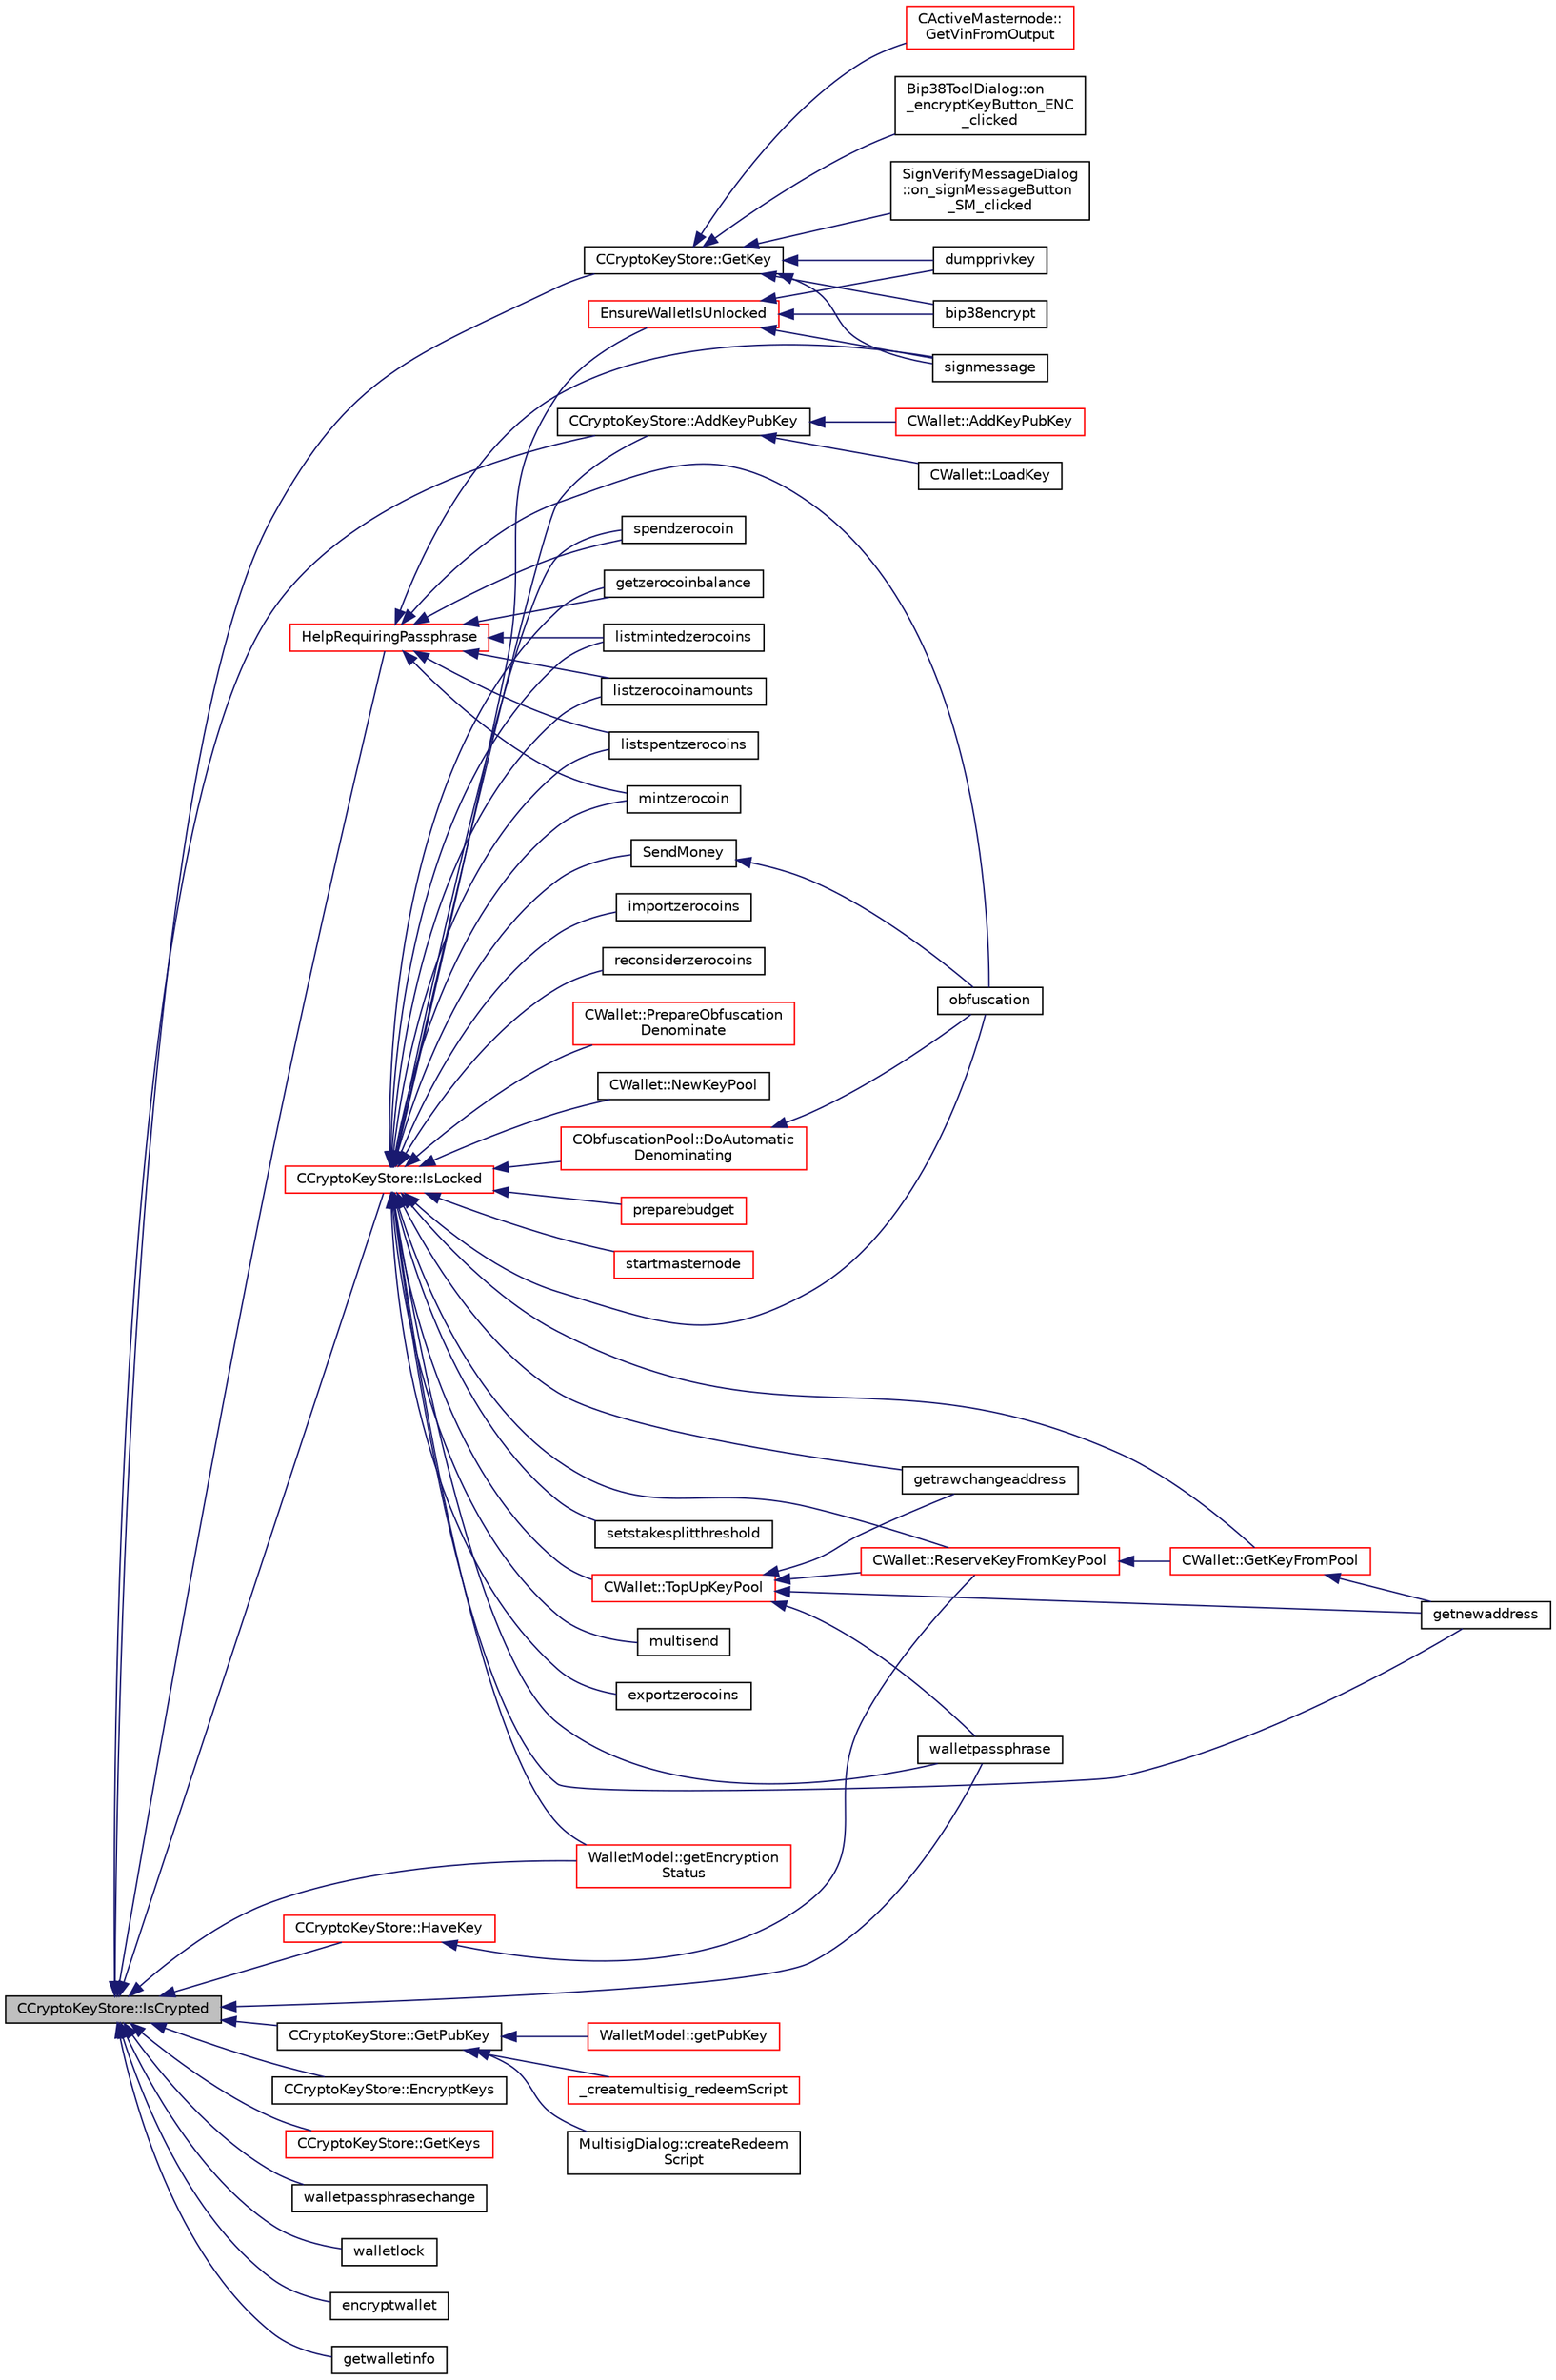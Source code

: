 digraph "CCryptoKeyStore::IsCrypted"
{
  edge [fontname="Helvetica",fontsize="10",labelfontname="Helvetica",labelfontsize="10"];
  node [fontname="Helvetica",fontsize="10",shape=record];
  rankdir="LR";
  Node201 [label="CCryptoKeyStore::IsCrypted",height=0.2,width=0.4,color="black", fillcolor="grey75", style="filled", fontcolor="black"];
  Node201 -> Node202 [dir="back",color="midnightblue",fontsize="10",style="solid",fontname="Helvetica"];
  Node202 [label="CCryptoKeyStore::AddKeyPubKey",height=0.2,width=0.4,color="black", fillcolor="white", style="filled",URL="$class_c_crypto_key_store.html#a340109b8673267676a34664a76ed3274",tooltip="Add a key to the store. "];
  Node202 -> Node203 [dir="back",color="midnightblue",fontsize="10",style="solid",fontname="Helvetica"];
  Node203 [label="CWallet::AddKeyPubKey",height=0.2,width=0.4,color="red", fillcolor="white", style="filled",URL="$group__map_wallet.html#ga3240da36cd717146296969227a3e0bd5",tooltip="Adds a key to the store, and saves it to disk. "];
  Node202 -> Node207 [dir="back",color="midnightblue",fontsize="10",style="solid",fontname="Helvetica"];
  Node207 [label="CWallet::LoadKey",height=0.2,width=0.4,color="black", fillcolor="white", style="filled",URL="$class_c_wallet.html#a439bab81d7989f91a4f0909960516eea",tooltip="Adds a key to the store, without saving it to disk (used by LoadWallet) "];
  Node201 -> Node208 [dir="back",color="midnightblue",fontsize="10",style="solid",fontname="Helvetica"];
  Node208 [label="CCryptoKeyStore::GetKey",height=0.2,width=0.4,color="black", fillcolor="white", style="filled",URL="$class_c_crypto_key_store.html#af46ec271fffb65a113702ba40a3738c8"];
  Node208 -> Node209 [dir="back",color="midnightblue",fontsize="10",style="solid",fontname="Helvetica"];
  Node209 [label="CActiveMasternode::\lGetVinFromOutput",height=0.2,width=0.4,color="red", fillcolor="white", style="filled",URL="$class_c_active_masternode.html#abc2ae1e24001f80ace4bbea2b6453944"];
  Node208 -> Node215 [dir="back",color="midnightblue",fontsize="10",style="solid",fontname="Helvetica"];
  Node215 [label="Bip38ToolDialog::on\l_encryptKeyButton_ENC\l_clicked",height=0.2,width=0.4,color="black", fillcolor="white", style="filled",URL="$class_bip38_tool_dialog.html#a31cdc41e507628f2cd413e9df57c5770"];
  Node208 -> Node216 [dir="back",color="midnightblue",fontsize="10",style="solid",fontname="Helvetica"];
  Node216 [label="SignVerifyMessageDialog\l::on_signMessageButton\l_SM_clicked",height=0.2,width=0.4,color="black", fillcolor="white", style="filled",URL="$class_sign_verify_message_dialog.html#a2ef91b4ace68d63ab1c1d3cc6c13b5f9"];
  Node208 -> Node217 [dir="back",color="midnightblue",fontsize="10",style="solid",fontname="Helvetica"];
  Node217 [label="dumpprivkey",height=0.2,width=0.4,color="black", fillcolor="white", style="filled",URL="$rpcdump_8cpp.html#a4010fb238298e15c540d3e5ecd60f858"];
  Node208 -> Node218 [dir="back",color="midnightblue",fontsize="10",style="solid",fontname="Helvetica"];
  Node218 [label="bip38encrypt",height=0.2,width=0.4,color="black", fillcolor="white", style="filled",URL="$rpcdump_8cpp.html#a303f255a7509999ce1e535d5e7bb220d"];
  Node208 -> Node219 [dir="back",color="midnightblue",fontsize="10",style="solid",fontname="Helvetica"];
  Node219 [label="signmessage",height=0.2,width=0.4,color="black", fillcolor="white", style="filled",URL="$rpcwallet_8cpp.html#a315b42a2c859c4b50a54c1b05984928c"];
  Node201 -> Node220 [dir="back",color="midnightblue",fontsize="10",style="solid",fontname="Helvetica"];
  Node220 [label="CCryptoKeyStore::GetPubKey",height=0.2,width=0.4,color="black", fillcolor="white", style="filled",URL="$class_c_crypto_key_store.html#a20b474adfe6900bb36cd4fd6f9c31380"];
  Node220 -> Node221 [dir="back",color="midnightblue",fontsize="10",style="solid",fontname="Helvetica"];
  Node221 [label="MultisigDialog::createRedeem\lScript",height=0.2,width=0.4,color="black", fillcolor="white", style="filled",URL="$class_multisig_dialog.html#a855bc7e7c77ab68f0cb5f9f62f4abf90"];
  Node220 -> Node222 [dir="back",color="midnightblue",fontsize="10",style="solid",fontname="Helvetica"];
  Node222 [label="WalletModel::getPubKey",height=0.2,width=0.4,color="red", fillcolor="white", style="filled",URL="$class_wallet_model.html#abe0b4462654768f301d1f758f7907ca2"];
  Node220 -> Node262 [dir="back",color="midnightblue",fontsize="10",style="solid",fontname="Helvetica"];
  Node262 [label="_createmultisig_redeemScript",height=0.2,width=0.4,color="red", fillcolor="white", style="filled",URL="$rpcwallet_8cpp.html#aa9b91e060b2d18fffb3b57a679441e68",tooltip="Used by addmultisigaddress / createmultisig: "];
  Node201 -> Node265 [dir="back",color="midnightblue",fontsize="10",style="solid",fontname="Helvetica"];
  Node265 [label="CCryptoKeyStore::EncryptKeys",height=0.2,width=0.4,color="black", fillcolor="white", style="filled",URL="$class_c_crypto_key_store.html#a8c0f6b63fb04193df16243c4459b7c61",tooltip="will encrypt previously unencrypted keys "];
  Node201 -> Node266 [dir="back",color="midnightblue",fontsize="10",style="solid",fontname="Helvetica"];
  Node266 [label="CCryptoKeyStore::IsLocked",height=0.2,width=0.4,color="red", fillcolor="white", style="filled",URL="$class_c_crypto_key_store.html#a52919fa284a3aa10f1b4bd6018b6dbee"];
  Node266 -> Node202 [dir="back",color="midnightblue",fontsize="10",style="solid",fontname="Helvetica"];
  Node266 -> Node267 [dir="back",color="midnightblue",fontsize="10",style="solid",fontname="Helvetica"];
  Node267 [label="CObfuscationPool::DoAutomatic\lDenominating",height=0.2,width=0.4,color="red", fillcolor="white", style="filled",URL="$class_c_obfuscation_pool.html#a5b8c42ae53f4f04ab4a93da2aab47a4b",tooltip="Passively run Obfuscation in the background according to the configuration in settings (only for QT) ..."];
  Node267 -> Node269 [dir="back",color="midnightblue",fontsize="10",style="solid",fontname="Helvetica"];
  Node269 [label="obfuscation",height=0.2,width=0.4,color="black", fillcolor="white", style="filled",URL="$rpcmasternode_8cpp.html#a6cdbacc257b42445f0c6122a061af2ca"];
  Node266 -> Node270 [dir="back",color="midnightblue",fontsize="10",style="solid",fontname="Helvetica"];
  Node270 [label="WalletModel::getEncryption\lStatus",height=0.2,width=0.4,color="red", fillcolor="white", style="filled",URL="$class_wallet_model.html#aa89632d2019414f2ab85674cd4d01398"];
  Node266 -> Node297 [dir="back",color="midnightblue",fontsize="10",style="solid",fontname="Helvetica"];
  Node297 [label="preparebudget",height=0.2,width=0.4,color="red", fillcolor="white", style="filled",URL="$rpcmasternode-budget_8cpp.html#a8c07f1b00f74d9d2227428a552679b8c"];
  Node266 -> Node299 [dir="back",color="midnightblue",fontsize="10",style="solid",fontname="Helvetica"];
  Node299 [label="SendMoney",height=0.2,width=0.4,color="black", fillcolor="white", style="filled",URL="$rpcmasternode_8cpp.html#a49669702f73a24c1d1dc5a08d7c0785f"];
  Node299 -> Node269 [dir="back",color="midnightblue",fontsize="10",style="solid",fontname="Helvetica"];
  Node266 -> Node269 [dir="back",color="midnightblue",fontsize="10",style="solid",fontname="Helvetica"];
  Node266 -> Node300 [dir="back",color="midnightblue",fontsize="10",style="solid",fontname="Helvetica"];
  Node300 [label="startmasternode",height=0.2,width=0.4,color="red", fillcolor="white", style="filled",URL="$rpcmasternode_8cpp.html#ab37c9f565d5d9dbb3e695422e3474b00"];
  Node266 -> Node301 [dir="back",color="midnightblue",fontsize="10",style="solid",fontname="Helvetica"];
  Node301 [label="EnsureWalletIsUnlocked",height=0.2,width=0.4,color="red", fillcolor="white", style="filled",URL="$rpcwallet_8cpp.html#a8f837f6d506b9719cef93188db00fd3c"];
  Node301 -> Node217 [dir="back",color="midnightblue",fontsize="10",style="solid",fontname="Helvetica"];
  Node301 -> Node218 [dir="back",color="midnightblue",fontsize="10",style="solid",fontname="Helvetica"];
  Node301 -> Node219 [dir="back",color="midnightblue",fontsize="10",style="solid",fontname="Helvetica"];
  Node266 -> Node309 [dir="back",color="midnightblue",fontsize="10",style="solid",fontname="Helvetica"];
  Node309 [label="getnewaddress",height=0.2,width=0.4,color="black", fillcolor="white", style="filled",URL="$rpcwallet_8cpp.html#aead824d845d670fbd8f187ebd4f9a535"];
  Node266 -> Node310 [dir="back",color="midnightblue",fontsize="10",style="solid",fontname="Helvetica"];
  Node310 [label="getrawchangeaddress",height=0.2,width=0.4,color="black", fillcolor="white", style="filled",URL="$rpcwallet_8cpp.html#ae71809202b4dcc13d2034c5c72af34da"];
  Node266 -> Node311 [dir="back",color="midnightblue",fontsize="10",style="solid",fontname="Helvetica"];
  Node311 [label="walletpassphrase",height=0.2,width=0.4,color="black", fillcolor="white", style="filled",URL="$rpcwallet_8cpp.html#a733f7c70e7c18783935e6de9643c0086"];
  Node266 -> Node312 [dir="back",color="midnightblue",fontsize="10",style="solid",fontname="Helvetica"];
  Node312 [label="setstakesplitthreshold",height=0.2,width=0.4,color="black", fillcolor="white", style="filled",URL="$rpcwallet_8cpp.html#ab274125660bafb63e8c6e20a8172182f"];
  Node266 -> Node313 [dir="back",color="midnightblue",fontsize="10",style="solid",fontname="Helvetica"];
  Node313 [label="multisend",height=0.2,width=0.4,color="black", fillcolor="white", style="filled",URL="$rpcwallet_8cpp.html#a6fa4654a100cc6506c8e050a4c85fdc2"];
  Node266 -> Node314 [dir="back",color="midnightblue",fontsize="10",style="solid",fontname="Helvetica"];
  Node314 [label="getzerocoinbalance",height=0.2,width=0.4,color="black", fillcolor="white", style="filled",URL="$rpcwallet_8cpp.html#a94a1d2efd030ba11d4c1340d5e1bef6f"];
  Node266 -> Node315 [dir="back",color="midnightblue",fontsize="10",style="solid",fontname="Helvetica"];
  Node315 [label="listmintedzerocoins",height=0.2,width=0.4,color="black", fillcolor="white", style="filled",URL="$rpcwallet_8cpp.html#a6bbfbd3398385648f95e4ab10617371a"];
  Node266 -> Node316 [dir="back",color="midnightblue",fontsize="10",style="solid",fontname="Helvetica"];
  Node316 [label="listzerocoinamounts",height=0.2,width=0.4,color="black", fillcolor="white", style="filled",URL="$rpcwallet_8cpp.html#ae777438d3a416425546c7e0ce8adfaa9"];
  Node266 -> Node317 [dir="back",color="midnightblue",fontsize="10",style="solid",fontname="Helvetica"];
  Node317 [label="listspentzerocoins",height=0.2,width=0.4,color="black", fillcolor="white", style="filled",URL="$rpcwallet_8cpp.html#ab0e111d48b8905798fe707c68536d22d"];
  Node266 -> Node318 [dir="back",color="midnightblue",fontsize="10",style="solid",fontname="Helvetica"];
  Node318 [label="mintzerocoin",height=0.2,width=0.4,color="black", fillcolor="white", style="filled",URL="$rpcwallet_8cpp.html#a00a18945e8d1a308cdf5ac8dc663354f"];
  Node266 -> Node319 [dir="back",color="midnightblue",fontsize="10",style="solid",fontname="Helvetica"];
  Node319 [label="spendzerocoin",height=0.2,width=0.4,color="black", fillcolor="white", style="filled",URL="$rpcwallet_8cpp.html#adea64c692ec279a1a3a2c9143f264955"];
  Node266 -> Node320 [dir="back",color="midnightblue",fontsize="10",style="solid",fontname="Helvetica"];
  Node320 [label="exportzerocoins",height=0.2,width=0.4,color="black", fillcolor="white", style="filled",URL="$rpcwallet_8cpp.html#ac377e836e53711d05eef61a2613e5945"];
  Node266 -> Node321 [dir="back",color="midnightblue",fontsize="10",style="solid",fontname="Helvetica"];
  Node321 [label="importzerocoins",height=0.2,width=0.4,color="black", fillcolor="white", style="filled",URL="$rpcwallet_8cpp.html#ae3d95ac635193504aa72b4a424909607"];
  Node266 -> Node322 [dir="back",color="midnightblue",fontsize="10",style="solid",fontname="Helvetica"];
  Node322 [label="reconsiderzerocoins",height=0.2,width=0.4,color="black", fillcolor="white", style="filled",URL="$rpcwallet_8cpp.html#a2e2e1892b694084c83714431479f5c7a"];
  Node266 -> Node323 [dir="back",color="midnightblue",fontsize="10",style="solid",fontname="Helvetica"];
  Node323 [label="CWallet::PrepareObfuscation\lDenominate",height=0.2,width=0.4,color="red", fillcolor="white", style="filled",URL="$group___actions.html#ga704a957c88e9bef696dd30ddc95ad098"];
  Node266 -> Node325 [dir="back",color="midnightblue",fontsize="10",style="solid",fontname="Helvetica"];
  Node325 [label="CWallet::NewKeyPool",height=0.2,width=0.4,color="black", fillcolor="white", style="filled",URL="$group___actions.html#ga7353ba1e79fc4167fbfbe79b41698fa7",tooltip="Mark old keypool keys as used, and generate all new keys. "];
  Node266 -> Node326 [dir="back",color="midnightblue",fontsize="10",style="solid",fontname="Helvetica"];
  Node326 [label="CWallet::TopUpKeyPool",height=0.2,width=0.4,color="red", fillcolor="white", style="filled",URL="$group___actions.html#ga9730278506e0a4f1c65239b951525b55"];
  Node326 -> Node309 [dir="back",color="midnightblue",fontsize="10",style="solid",fontname="Helvetica"];
  Node326 -> Node310 [dir="back",color="midnightblue",fontsize="10",style="solid",fontname="Helvetica"];
  Node326 -> Node311 [dir="back",color="midnightblue",fontsize="10",style="solid",fontname="Helvetica"];
  Node326 -> Node327 [dir="back",color="midnightblue",fontsize="10",style="solid",fontname="Helvetica"];
  Node327 [label="CWallet::ReserveKeyFromKeyPool",height=0.2,width=0.4,color="red", fillcolor="white", style="filled",URL="$group___actions.html#ga9921854840668a1856998f041177dd2b"];
  Node327 -> Node328 [dir="back",color="midnightblue",fontsize="10",style="solid",fontname="Helvetica"];
  Node328 [label="CWallet::GetKeyFromPool",height=0.2,width=0.4,color="red", fillcolor="white", style="filled",URL="$group___actions.html#ga18549ec5c472c003afc4794daeb9adfd"];
  Node328 -> Node309 [dir="back",color="midnightblue",fontsize="10",style="solid",fontname="Helvetica"];
  Node266 -> Node327 [dir="back",color="midnightblue",fontsize="10",style="solid",fontname="Helvetica"];
  Node266 -> Node328 [dir="back",color="midnightblue",fontsize="10",style="solid",fontname="Helvetica"];
  Node201 -> Node344 [dir="back",color="midnightblue",fontsize="10",style="solid",fontname="Helvetica"];
  Node344 [label="CCryptoKeyStore::HaveKey",height=0.2,width=0.4,color="red", fillcolor="white", style="filled",URL="$class_c_crypto_key_store.html#a6c115cf1fc4129b43c8846b3d51d8ff5",tooltip="Check whether a key corresponding to a given address is present in the store. "];
  Node344 -> Node327 [dir="back",color="midnightblue",fontsize="10",style="solid",fontname="Helvetica"];
  Node201 -> Node346 [dir="back",color="midnightblue",fontsize="10",style="solid",fontname="Helvetica"];
  Node346 [label="CCryptoKeyStore::GetKeys",height=0.2,width=0.4,color="red", fillcolor="white", style="filled",URL="$class_c_crypto_key_store.html#a84e2fb905745176ab784c3413520e46f"];
  Node201 -> Node270 [dir="back",color="midnightblue",fontsize="10",style="solid",fontname="Helvetica"];
  Node201 -> Node348 [dir="back",color="midnightblue",fontsize="10",style="solid",fontname="Helvetica"];
  Node348 [label="HelpRequiringPassphrase",height=0.2,width=0.4,color="red", fillcolor="white", style="filled",URL="$rpcwallet_8cpp.html#abcfbb0ad9335791f2832c01209b8f12d"];
  Node348 -> Node269 [dir="back",color="midnightblue",fontsize="10",style="solid",fontname="Helvetica"];
  Node348 -> Node219 [dir="back",color="midnightblue",fontsize="10",style="solid",fontname="Helvetica"];
  Node348 -> Node314 [dir="back",color="midnightblue",fontsize="10",style="solid",fontname="Helvetica"];
  Node348 -> Node315 [dir="back",color="midnightblue",fontsize="10",style="solid",fontname="Helvetica"];
  Node348 -> Node316 [dir="back",color="midnightblue",fontsize="10",style="solid",fontname="Helvetica"];
  Node348 -> Node317 [dir="back",color="midnightblue",fontsize="10",style="solid",fontname="Helvetica"];
  Node348 -> Node318 [dir="back",color="midnightblue",fontsize="10",style="solid",fontname="Helvetica"];
  Node348 -> Node319 [dir="back",color="midnightblue",fontsize="10",style="solid",fontname="Helvetica"];
  Node201 -> Node311 [dir="back",color="midnightblue",fontsize="10",style="solid",fontname="Helvetica"];
  Node201 -> Node362 [dir="back",color="midnightblue",fontsize="10",style="solid",fontname="Helvetica"];
  Node362 [label="walletpassphrasechange",height=0.2,width=0.4,color="black", fillcolor="white", style="filled",URL="$rpcwallet_8cpp.html#a84ad884957e24688433be32a9ca70933"];
  Node201 -> Node363 [dir="back",color="midnightblue",fontsize="10",style="solid",fontname="Helvetica"];
  Node363 [label="walletlock",height=0.2,width=0.4,color="black", fillcolor="white", style="filled",URL="$rpcwallet_8cpp.html#a387555bfc9c8d51759001ec4e3be3e83"];
  Node201 -> Node364 [dir="back",color="midnightblue",fontsize="10",style="solid",fontname="Helvetica"];
  Node364 [label="encryptwallet",height=0.2,width=0.4,color="black", fillcolor="white", style="filled",URL="$rpcwallet_8cpp.html#a5fb49bac2748015a256c63e9f8ccc539"];
  Node201 -> Node334 [dir="back",color="midnightblue",fontsize="10",style="solid",fontname="Helvetica"];
  Node334 [label="getwalletinfo",height=0.2,width=0.4,color="black", fillcolor="white", style="filled",URL="$rpcwallet_8cpp.html#a9401fef738a283075915e0ea0086fae9"];
}
